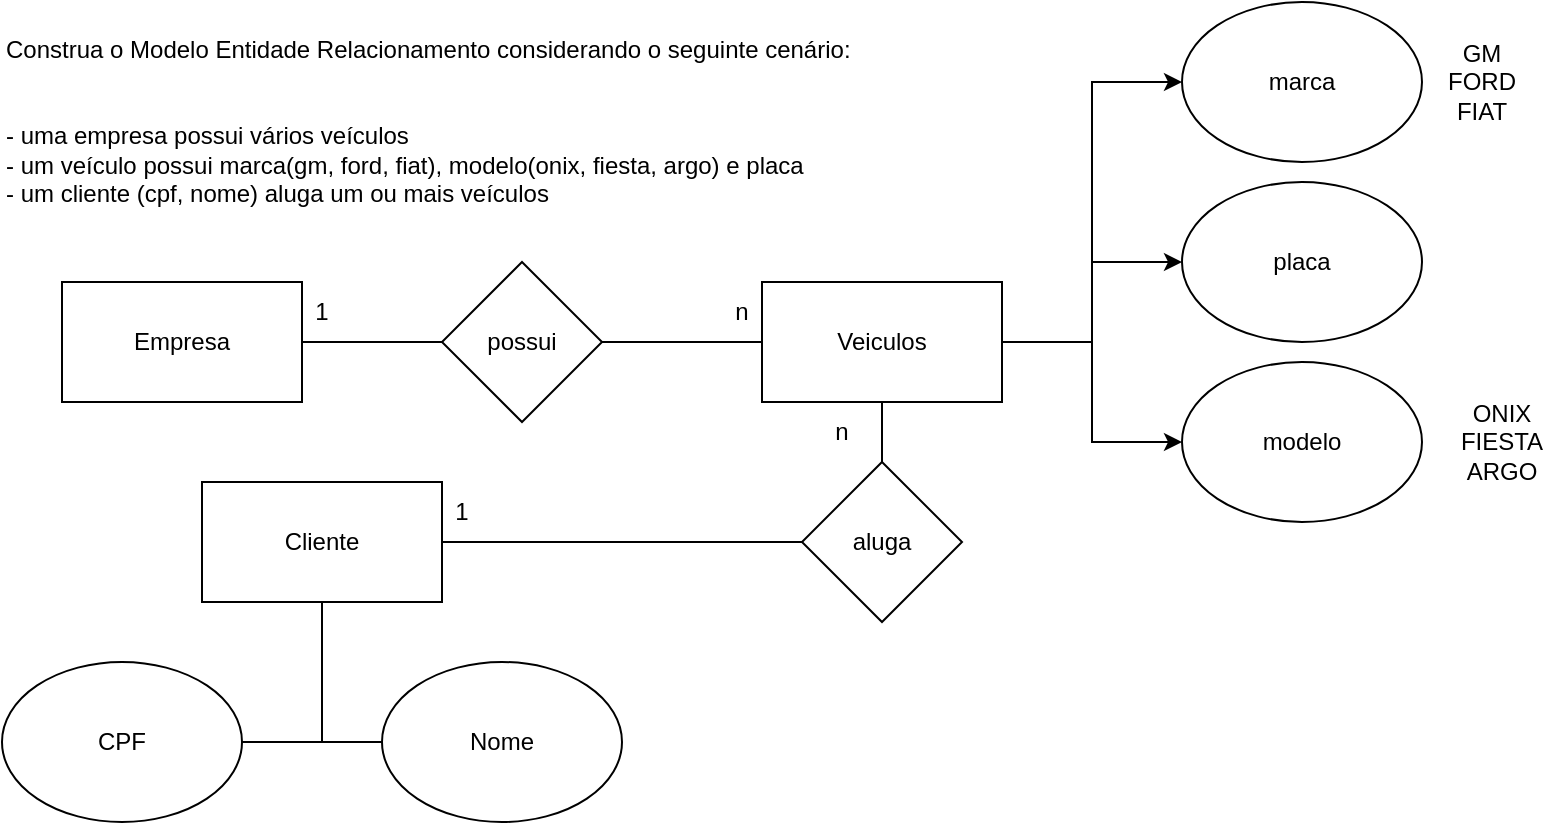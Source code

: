 <mxfile version="21.6.5" type="device">
  <diagram name="Página-1" id="hEFRZM-GBY3Ax9LAFTAj">
    <mxGraphModel dx="1050" dy="542" grid="1" gridSize="10" guides="1" tooltips="1" connect="1" arrows="1" fold="1" page="1" pageScale="1" pageWidth="827" pageHeight="1169" math="0" shadow="0">
      <root>
        <mxCell id="0" />
        <mxCell id="1" parent="0" />
        <mxCell id="uSbjaHPtd3ndr8N-rQvV-1" value="Construa o Modelo Entidade Relacionamento considerando o seguinte cenário:&#xa;&#xa;&#xa;- uma empresa possui vários veículos&#xa;- um veículo possui marca(gm, ford, fiat), modelo(onix, fiesta, argo) e placa&#xa;- um cliente (cpf, nome) aluga um ou mais veículos" style="text;whiteSpace=wrap;" vertex="1" parent="1">
          <mxGeometry x="10" y="20" width="460" height="110" as="geometry" />
        </mxCell>
        <mxCell id="uSbjaHPtd3ndr8N-rQvV-4" style="edgeStyle=orthogonalEdgeStyle;rounded=0;orthogonalLoop=1;jettySize=auto;html=1;entryX=0;entryY=0.5;entryDx=0;entryDy=0;endArrow=none;endFill=0;" edge="1" parent="1" source="uSbjaHPtd3ndr8N-rQvV-5" target="uSbjaHPtd3ndr8N-rQvV-3">
          <mxGeometry relative="1" as="geometry" />
        </mxCell>
        <mxCell id="uSbjaHPtd3ndr8N-rQvV-2" value="Empresa" style="rounded=0;whiteSpace=wrap;html=1;" vertex="1" parent="1">
          <mxGeometry x="40" y="150" width="120" height="60" as="geometry" />
        </mxCell>
        <mxCell id="uSbjaHPtd3ndr8N-rQvV-12" style="edgeStyle=orthogonalEdgeStyle;rounded=0;orthogonalLoop=1;jettySize=auto;html=1;entryX=0;entryY=0.5;entryDx=0;entryDy=0;" edge="1" parent="1" source="uSbjaHPtd3ndr8N-rQvV-3" target="uSbjaHPtd3ndr8N-rQvV-9">
          <mxGeometry relative="1" as="geometry" />
        </mxCell>
        <mxCell id="uSbjaHPtd3ndr8N-rQvV-13" style="edgeStyle=orthogonalEdgeStyle;rounded=0;orthogonalLoop=1;jettySize=auto;html=1;entryX=0;entryY=0.5;entryDx=0;entryDy=0;" edge="1" parent="1" source="uSbjaHPtd3ndr8N-rQvV-3" target="uSbjaHPtd3ndr8N-rQvV-10">
          <mxGeometry relative="1" as="geometry" />
        </mxCell>
        <mxCell id="uSbjaHPtd3ndr8N-rQvV-14" style="edgeStyle=orthogonalEdgeStyle;rounded=0;orthogonalLoop=1;jettySize=auto;html=1;entryX=0;entryY=0.5;entryDx=0;entryDy=0;" edge="1" parent="1" source="uSbjaHPtd3ndr8N-rQvV-3" target="uSbjaHPtd3ndr8N-rQvV-11">
          <mxGeometry relative="1" as="geometry">
            <mxPoint x="550" y="270" as="targetPoint" />
          </mxGeometry>
        </mxCell>
        <mxCell id="uSbjaHPtd3ndr8N-rQvV-3" value="Veiculos" style="rounded=0;whiteSpace=wrap;html=1;" vertex="1" parent="1">
          <mxGeometry x="390" y="150" width="120" height="60" as="geometry" />
        </mxCell>
        <mxCell id="uSbjaHPtd3ndr8N-rQvV-6" value="" style="edgeStyle=orthogonalEdgeStyle;rounded=0;orthogonalLoop=1;jettySize=auto;html=1;entryX=0;entryY=0.5;entryDx=0;entryDy=0;endArrow=none;endFill=0;" edge="1" parent="1" source="uSbjaHPtd3ndr8N-rQvV-2" target="uSbjaHPtd3ndr8N-rQvV-5">
          <mxGeometry relative="1" as="geometry">
            <mxPoint x="160" y="180" as="sourcePoint" />
            <mxPoint x="390" y="180" as="targetPoint" />
          </mxGeometry>
        </mxCell>
        <mxCell id="uSbjaHPtd3ndr8N-rQvV-5" value="possui" style="rhombus;whiteSpace=wrap;html=1;" vertex="1" parent="1">
          <mxGeometry x="230" y="140" width="80" height="80" as="geometry" />
        </mxCell>
        <mxCell id="uSbjaHPtd3ndr8N-rQvV-7" value="1" style="text;html=1;strokeColor=none;fillColor=none;align=center;verticalAlign=middle;whiteSpace=wrap;rounded=0;" vertex="1" parent="1">
          <mxGeometry x="140" y="150" width="60" height="30" as="geometry" />
        </mxCell>
        <mxCell id="uSbjaHPtd3ndr8N-rQvV-8" value="n" style="text;html=1;strokeColor=none;fillColor=none;align=center;verticalAlign=middle;whiteSpace=wrap;rounded=0;" vertex="1" parent="1">
          <mxGeometry x="350" y="150" width="60" height="30" as="geometry" />
        </mxCell>
        <mxCell id="uSbjaHPtd3ndr8N-rQvV-9" value="marca" style="ellipse;whiteSpace=wrap;html=1;" vertex="1" parent="1">
          <mxGeometry x="600" y="10" width="120" height="80" as="geometry" />
        </mxCell>
        <mxCell id="uSbjaHPtd3ndr8N-rQvV-10" value="placa" style="ellipse;whiteSpace=wrap;html=1;" vertex="1" parent="1">
          <mxGeometry x="600" y="100" width="120" height="80" as="geometry" />
        </mxCell>
        <mxCell id="uSbjaHPtd3ndr8N-rQvV-11" value="modelo" style="ellipse;whiteSpace=wrap;html=1;" vertex="1" parent="1">
          <mxGeometry x="600" y="190" width="120" height="80" as="geometry" />
        </mxCell>
        <mxCell id="uSbjaHPtd3ndr8N-rQvV-15" value="GM&lt;br&gt;FORD&lt;br&gt;FIAT" style="text;html=1;strokeColor=none;fillColor=none;align=center;verticalAlign=middle;whiteSpace=wrap;rounded=0;" vertex="1" parent="1">
          <mxGeometry x="720" y="35" width="60" height="30" as="geometry" />
        </mxCell>
        <mxCell id="uSbjaHPtd3ndr8N-rQvV-17" value="ONIX&lt;br&gt;FIESTA&lt;br&gt;ARGO" style="text;html=1;strokeColor=none;fillColor=none;align=center;verticalAlign=middle;whiteSpace=wrap;rounded=0;" vertex="1" parent="1">
          <mxGeometry x="730" y="215" width="60" height="30" as="geometry" />
        </mxCell>
        <mxCell id="uSbjaHPtd3ndr8N-rQvV-24" style="edgeStyle=orthogonalEdgeStyle;rounded=0;orthogonalLoop=1;jettySize=auto;html=1;entryX=0.5;entryY=1;entryDx=0;entryDy=0;endArrow=none;endFill=0;" edge="1" parent="1" source="uSbjaHPtd3ndr8N-rQvV-25" target="uSbjaHPtd3ndr8N-rQvV-3">
          <mxGeometry relative="1" as="geometry">
            <Array as="points">
              <mxPoint x="450" y="220" />
              <mxPoint x="450" y="220" />
            </Array>
          </mxGeometry>
        </mxCell>
        <mxCell id="uSbjaHPtd3ndr8N-rQvV-33" style="edgeStyle=orthogonalEdgeStyle;rounded=0;orthogonalLoop=1;jettySize=auto;html=1;entryX=0;entryY=0.5;entryDx=0;entryDy=0;endArrow=none;endFill=0;" edge="1" parent="1" source="uSbjaHPtd3ndr8N-rQvV-18" target="uSbjaHPtd3ndr8N-rQvV-32">
          <mxGeometry relative="1" as="geometry" />
        </mxCell>
        <mxCell id="uSbjaHPtd3ndr8N-rQvV-34" style="edgeStyle=orthogonalEdgeStyle;rounded=0;orthogonalLoop=1;jettySize=auto;html=1;exitX=0.5;exitY=1;exitDx=0;exitDy=0;entryX=1;entryY=0.5;entryDx=0;entryDy=0;endArrow=none;endFill=0;" edge="1" parent="1" source="uSbjaHPtd3ndr8N-rQvV-18" target="uSbjaHPtd3ndr8N-rQvV-31">
          <mxGeometry relative="1" as="geometry">
            <Array as="points">
              <mxPoint x="170" y="380" />
            </Array>
          </mxGeometry>
        </mxCell>
        <mxCell id="uSbjaHPtd3ndr8N-rQvV-18" value="Cliente" style="rounded=0;whiteSpace=wrap;html=1;" vertex="1" parent="1">
          <mxGeometry x="110" y="250" width="120" height="60" as="geometry" />
        </mxCell>
        <mxCell id="uSbjaHPtd3ndr8N-rQvV-26" value="" style="edgeStyle=orthogonalEdgeStyle;rounded=0;orthogonalLoop=1;jettySize=auto;html=1;endArrow=none;endFill=0;entryX=0;entryY=0.5;entryDx=0;entryDy=0;" edge="1" parent="1" source="uSbjaHPtd3ndr8N-rQvV-18" target="uSbjaHPtd3ndr8N-rQvV-25">
          <mxGeometry relative="1" as="geometry">
            <mxPoint x="370" y="310" as="sourcePoint" />
            <mxPoint x="440" y="310" as="targetPoint" />
            <Array as="points">
              <mxPoint x="450" y="280" />
            </Array>
          </mxGeometry>
        </mxCell>
        <mxCell id="uSbjaHPtd3ndr8N-rQvV-25" value="aluga" style="rhombus;whiteSpace=wrap;html=1;" vertex="1" parent="1">
          <mxGeometry x="410" y="240" width="80" height="80" as="geometry" />
        </mxCell>
        <mxCell id="uSbjaHPtd3ndr8N-rQvV-27" value="1" style="text;html=1;strokeColor=none;fillColor=none;align=center;verticalAlign=middle;whiteSpace=wrap;rounded=0;" vertex="1" parent="1">
          <mxGeometry x="210" y="250" width="60" height="30" as="geometry" />
        </mxCell>
        <mxCell id="uSbjaHPtd3ndr8N-rQvV-30" value="n" style="text;html=1;strokeColor=none;fillColor=none;align=center;verticalAlign=middle;whiteSpace=wrap;rounded=0;" vertex="1" parent="1">
          <mxGeometry x="400" y="210" width="60" height="30" as="geometry" />
        </mxCell>
        <mxCell id="uSbjaHPtd3ndr8N-rQvV-31" value="CPF" style="ellipse;whiteSpace=wrap;html=1;" vertex="1" parent="1">
          <mxGeometry x="10" y="340" width="120" height="80" as="geometry" />
        </mxCell>
        <mxCell id="uSbjaHPtd3ndr8N-rQvV-32" value="Nome" style="ellipse;whiteSpace=wrap;html=1;" vertex="1" parent="1">
          <mxGeometry x="200" y="340" width="120" height="80" as="geometry" />
        </mxCell>
      </root>
    </mxGraphModel>
  </diagram>
</mxfile>
